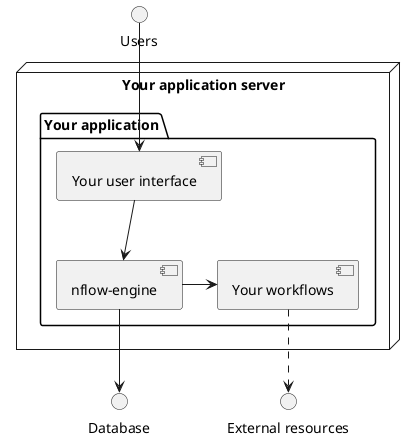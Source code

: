 @startuml 

node "Your application server" {
  package "Your application" {
    component [nflow-engine] as nflowEngine
    component [Your workflows] as yourWorkflows
    component [Your user interface] as yourUi
  }
}
 
interface "Users" as users
interface "External resources" as externalResources
users --> yourUi
yourUi --> nflowEngine
nflowEngine --> Database
nflowEngine -> yourWorkflows
yourWorkflows ..> externalResources
 
@enduml

